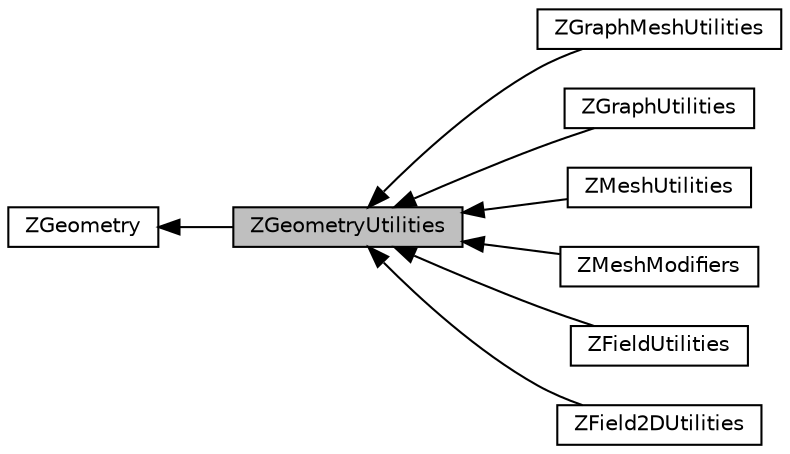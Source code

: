 digraph "ZGeometryUtilities"
{
  edge [fontname="Helvetica",fontsize="10",labelfontname="Helvetica",labelfontsize="10"];
  node [fontname="Helvetica",fontsize="10",shape=record];
  rankdir=LR;
  Node1 [label="ZGeometry",height=0.2,width=0.4,color="black", fillcolor="white", style="filled",URL="$group__z_geometry.html",tooltip="The geometry classes, modifier and utility methods of the library. "];
  Node4 [label="ZGraphMeshUtilities",height=0.2,width=0.4,color="black", fillcolor="white", style="filled",URL="$group__z_graph_mesh_utilities.html",tooltip="Collection of utility methods common for meshes and graphs. "];
  Node5 [label="ZGraphUtilities",height=0.2,width=0.4,color="black", fillcolor="white", style="filled",URL="$group__z_graph_utilities.html",tooltip="Collection of utility methods for graphs. "];
  Node7 [label="ZMeshUtilities",height=0.2,width=0.4,color="black", fillcolor="white", style="filled",URL="$group__z_mesh_utilities.html",tooltip="Collection of utility methods for meshes. "];
  Node0 [label="ZGeometryUtilities",height=0.2,width=0.4,color="black", fillcolor="grey75", style="filled", fontcolor="black"];
  Node6 [label="ZMeshModifiers",height=0.2,width=0.4,color="black", fillcolor="white", style="filled",URL="$group__z_mesh_modifiers.html",tooltip="Collection of mesh modifiers methods. "];
  Node2 [label="ZFieldUtilities",height=0.2,width=0.4,color="black", fillcolor="white", style="filled",URL="$group__z_field_utilities.html",tooltip="Collection of general utility methods for fields. "];
  Node3 [label="ZField2DUtilities",height=0.2,width=0.4,color="black", fillcolor="white", style="filled",URL="$group__z_field2_d_utilities.html",tooltip="Collection of utility methods for fields 2D. "];
  Node1->Node0 [shape=plaintext, dir="back", style="solid"];
  Node0->Node2 [shape=plaintext, dir="back", style="solid"];
  Node0->Node3 [shape=plaintext, dir="back", style="solid"];
  Node0->Node4 [shape=plaintext, dir="back", style="solid"];
  Node0->Node5 [shape=plaintext, dir="back", style="solid"];
  Node0->Node6 [shape=plaintext, dir="back", style="solid"];
  Node0->Node7 [shape=plaintext, dir="back", style="solid"];
}
